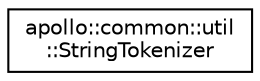 digraph "Graphical Class Hierarchy"
{
  edge [fontname="Helvetica",fontsize="10",labelfontname="Helvetica",labelfontsize="10"];
  node [fontname="Helvetica",fontsize="10",shape=record];
  rankdir="LR";
  Node1 [label="apollo::common::util\l::StringTokenizer",height=0.2,width=0.4,color="black", fillcolor="white", style="filled",URL="$classapollo_1_1common_1_1util_1_1StringTokenizer.html",tooltip="Used for splitting strings with respect to given delimiters. "];
}
